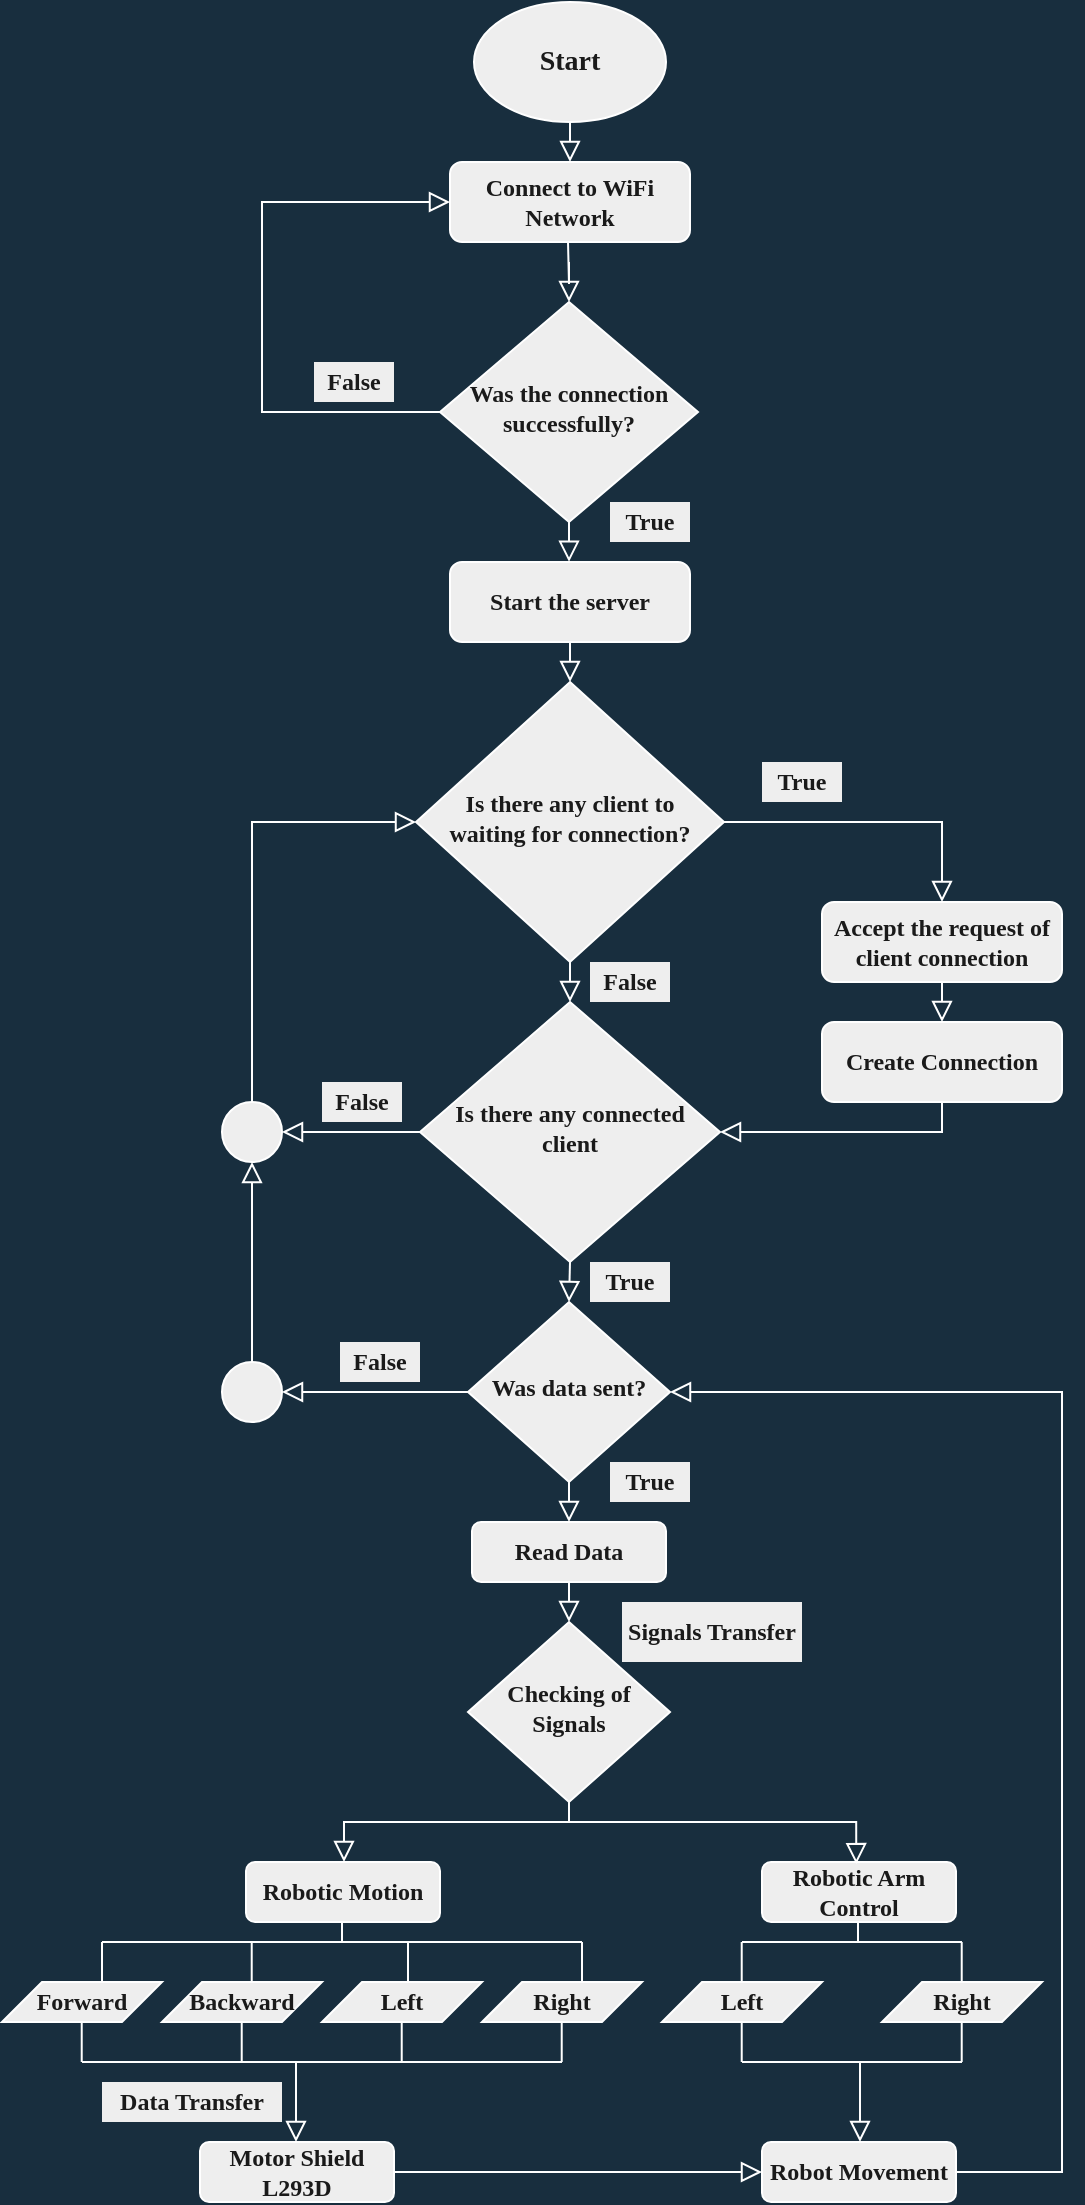 <mxfile version="13.9.9" type="device"><diagram id="C5RBs43oDa-KdzZeNtuy" name="Page-1"><mxGraphModel dx="852" dy="486" grid="1" gridSize="10" guides="1" tooltips="1" connect="1" arrows="1" fold="1" page="1" pageScale="1" pageWidth="827" pageHeight="1169" background="#182E3E" math="0" shadow="0"><root><mxCell id="WIyWlLk6GJQsqaUBKTNV-0"/><mxCell id="WIyWlLk6GJQsqaUBKTNV-1" parent="WIyWlLk6GJQsqaUBKTNV-0"/><mxCell id="WIyWlLk6GJQsqaUBKTNV-2" value="" style="rounded=0;html=1;jettySize=auto;orthogonalLoop=1;fontSize=11;endArrow=block;endFill=0;endSize=8;strokeWidth=1;shadow=0;labelBackgroundColor=none;edgeStyle=orthogonalEdgeStyle;exitX=0;exitY=0.5;exitDx=0;exitDy=0;entryX=0;entryY=0.5;entryDx=0;entryDy=0;strokeColor=#FFFFFF;fontColor=#FFFFFF;" parent="WIyWlLk6GJQsqaUBKTNV-1" source="WIyWlLk6GJQsqaUBKTNV-6" target="WIyWlLk6GJQsqaUBKTNV-3" edge="1"><mxGeometry relative="1" as="geometry"><mxPoint x="340" y="240" as="sourcePoint"/><mxPoint x="350" y="120" as="targetPoint"/><Array as="points"><mxPoint x="260" y="225"/><mxPoint x="260" y="120"/></Array></mxGeometry></mxCell><mxCell id="WIyWlLk6GJQsqaUBKTNV-3" value="&lt;font face=&quot;Times New Roman&quot;&gt;&lt;b&gt;Connect to WiFi Network&lt;/b&gt;&lt;/font&gt;" style="rounded=1;whiteSpace=wrap;html=1;fontSize=12;glass=0;strokeWidth=1;shadow=0;fillColor=#EEEEEE;strokeColor=#FFFFFF;fontColor=#1A1A1A;" parent="WIyWlLk6GJQsqaUBKTNV-1" vertex="1"><mxGeometry x="354" y="100" width="120" height="40" as="geometry"/></mxCell><mxCell id="WIyWlLk6GJQsqaUBKTNV-6" value="&lt;b&gt;&lt;font face=&quot;Times New Roman&quot;&gt;Was the connection successfully?&lt;/font&gt;&lt;/b&gt;" style="rhombus;whiteSpace=wrap;html=1;shadow=0;fontFamily=Helvetica;fontSize=12;align=center;strokeWidth=1;spacing=6;spacingTop=-4;fillColor=#EEEEEE;strokeColor=#FFFFFF;fontColor=#1A1A1A;" parent="WIyWlLk6GJQsqaUBKTNV-1" vertex="1"><mxGeometry x="349" y="170" width="129" height="110" as="geometry"/></mxCell><mxCell id="WIyWlLk6GJQsqaUBKTNV-7" value="&lt;font face=&quot;Times New Roman&quot;&gt;&lt;b&gt;Start the server&lt;/b&gt;&lt;/font&gt;" style="rounded=1;whiteSpace=wrap;html=1;fontSize=12;glass=0;strokeWidth=1;shadow=0;fillColor=#EEEEEE;strokeColor=#FFFFFF;fontColor=#1A1A1A;" parent="WIyWlLk6GJQsqaUBKTNV-1" vertex="1"><mxGeometry x="354" y="300" width="120" height="40" as="geometry"/></mxCell><mxCell id="WIyWlLk6GJQsqaUBKTNV-10" value="&lt;b&gt;&lt;font face=&quot;Times New Roman&quot;&gt;Is there any client to waiting for connection?&lt;/font&gt;&lt;/b&gt;" style="rhombus;whiteSpace=wrap;html=1;shadow=0;fontFamily=Helvetica;fontSize=12;align=center;strokeWidth=1;spacing=6;spacingTop=-4;fillColor=#EEEEEE;strokeColor=#FFFFFF;fontColor=#1A1A1A;" parent="WIyWlLk6GJQsqaUBKTNV-1" vertex="1"><mxGeometry x="337" y="360" width="154" height="140" as="geometry"/></mxCell><mxCell id="WIyWlLk6GJQsqaUBKTNV-11" value="&lt;font face=&quot;Times New Roman&quot;&gt;&lt;b&gt;Create Connection&lt;/b&gt;&lt;/font&gt;" style="rounded=1;whiteSpace=wrap;html=1;fontSize=12;glass=0;strokeWidth=1;shadow=0;fillColor=#EEEEEE;strokeColor=#FFFFFF;fontColor=#1A1A1A;" parent="WIyWlLk6GJQsqaUBKTNV-1" vertex="1"><mxGeometry x="540" y="530" width="120" height="40" as="geometry"/></mxCell><mxCell id="WIyWlLk6GJQsqaUBKTNV-12" value="&lt;font face=&quot;Times New Roman&quot;&gt;&lt;b&gt;Accept the request of client connection&lt;/b&gt;&lt;/font&gt;" style="rounded=1;whiteSpace=wrap;html=1;fontSize=12;glass=0;strokeWidth=1;shadow=0;fillColor=#EEEEEE;strokeColor=#FFFFFF;fontColor=#1A1A1A;" parent="WIyWlLk6GJQsqaUBKTNV-1" vertex="1"><mxGeometry x="540" y="470" width="120" height="40" as="geometry"/></mxCell><mxCell id="GJSqrGUB_H5C4dDaN4AC-0" value="&lt;font style=&quot;font-size: 14px&quot; face=&quot;Times New Roman&quot;&gt;&lt;b&gt;Start&lt;/b&gt;&lt;/font&gt;" style="ellipse;whiteSpace=wrap;html=1;align=center;fillColor=#EEEEEE;strokeColor=#FFFFFF;fontColor=#1A1A1A;" parent="WIyWlLk6GJQsqaUBKTNV-1" vertex="1"><mxGeometry x="366" y="20" width="96" height="60" as="geometry"/></mxCell><mxCell id="GJSqrGUB_H5C4dDaN4AC-2" value="&lt;font face=&quot;Times New Roman&quot;&gt;&lt;b&gt;False&lt;/b&gt;&lt;/font&gt;" style="text;html=1;align=center;verticalAlign=middle;whiteSpace=wrap;rounded=0;fillColor=#EEEEEE;fontColor=#1A1A1A;" parent="WIyWlLk6GJQsqaUBKTNV-1" vertex="1"><mxGeometry x="286" y="200" width="40" height="20" as="geometry"/></mxCell><mxCell id="GJSqrGUB_H5C4dDaN4AC-5" value="" style="rounded=0;html=1;jettySize=auto;orthogonalLoop=1;fontSize=11;endArrow=block;endFill=0;endSize=8;strokeWidth=1;shadow=0;labelBackgroundColor=none;edgeStyle=orthogonalEdgeStyle;exitX=0.5;exitY=1;exitDx=0;exitDy=0;entryX=0.5;entryY=0;entryDx=0;entryDy=0;strokeColor=#FFFFFF;fontColor=#FFFFFF;" parent="WIyWlLk6GJQsqaUBKTNV-1" source="GJSqrGUB_H5C4dDaN4AC-0" target="WIyWlLk6GJQsqaUBKTNV-3" edge="1"><mxGeometry relative="1" as="geometry"><mxPoint x="540" y="70" as="sourcePoint"/><mxPoint x="414" y="97" as="targetPoint"/><Array as="points"/></mxGeometry></mxCell><mxCell id="GJSqrGUB_H5C4dDaN4AC-6" value="" style="rounded=0;html=1;jettySize=auto;orthogonalLoop=1;fontSize=11;endArrow=block;endFill=0;endSize=8;strokeWidth=1;shadow=0;labelBackgroundColor=none;edgeStyle=orthogonalEdgeStyle;exitX=0.5;exitY=1;exitDx=0;exitDy=0;strokeColor=#FFFFFF;fontColor=#FFFFFF;" parent="WIyWlLk6GJQsqaUBKTNV-1" target="WIyWlLk6GJQsqaUBKTNV-6" edge="1"><mxGeometry relative="1" as="geometry"><mxPoint x="413" y="140" as="sourcePoint"/><mxPoint x="413" y="170" as="targetPoint"/></mxGeometry></mxCell><mxCell id="GJSqrGUB_H5C4dDaN4AC-12" value="" style="rounded=0;html=1;jettySize=auto;orthogonalLoop=1;fontSize=11;endArrow=block;endFill=0;endSize=8;strokeWidth=1;shadow=0;labelBackgroundColor=none;edgeStyle=orthogonalEdgeStyle;entryX=0.496;entryY=-0.002;entryDx=0;entryDy=0;exitX=0.5;exitY=1;exitDx=0;exitDy=0;entryPerimeter=0;strokeColor=#FFFFFF;fontColor=#FFFFFF;" parent="WIyWlLk6GJQsqaUBKTNV-1" source="WIyWlLk6GJQsqaUBKTNV-6" target="WIyWlLk6GJQsqaUBKTNV-7" edge="1"><mxGeometry relative="1" as="geometry"><mxPoint x="414" y="280" as="sourcePoint"/><mxPoint x="414" y="300" as="targetPoint"/><Array as="points"/></mxGeometry></mxCell><mxCell id="GJSqrGUB_H5C4dDaN4AC-14" value="&lt;font face=&quot;Times New Roman&quot;&gt;&lt;b&gt;True&lt;/b&gt;&lt;/font&gt;" style="text;html=1;align=center;verticalAlign=middle;whiteSpace=wrap;rounded=0;fontColor=#1A1A1A;fillColor=#EEEEEE;" parent="WIyWlLk6GJQsqaUBKTNV-1" vertex="1"><mxGeometry x="434" y="270" width="40" height="20" as="geometry"/></mxCell><mxCell id="GJSqrGUB_H5C4dDaN4AC-17" value="" style="rounded=0;html=1;jettySize=auto;orthogonalLoop=1;fontSize=11;endArrow=block;endFill=0;endSize=8;strokeWidth=1;shadow=0;labelBackgroundColor=none;edgeStyle=orthogonalEdgeStyle;entryX=0.496;entryY=-0.002;entryDx=0;entryDy=0;exitX=0.5;exitY=1;exitDx=0;exitDy=0;entryPerimeter=0;strokeColor=#FFFFFF;fontColor=#FFFFFF;" parent="WIyWlLk6GJQsqaUBKTNV-1" edge="1"><mxGeometry relative="1" as="geometry"><mxPoint x="414" y="340.08" as="sourcePoint"/><mxPoint x="414.02" y="360" as="targetPoint"/><Array as="points"/></mxGeometry></mxCell><mxCell id="GJSqrGUB_H5C4dDaN4AC-18" value="" style="rounded=0;html=1;jettySize=auto;orthogonalLoop=1;fontSize=11;endArrow=block;endFill=0;endSize=8;strokeWidth=1;shadow=0;labelBackgroundColor=none;edgeStyle=orthogonalEdgeStyle;entryX=0.5;entryY=0;entryDx=0;entryDy=0;exitX=1;exitY=0.5;exitDx=0;exitDy=0;strokeColor=#FFFFFF;fontColor=#FFFFFF;" parent="WIyWlLk6GJQsqaUBKTNV-1" source="WIyWlLk6GJQsqaUBKTNV-10" target="WIyWlLk6GJQsqaUBKTNV-12" edge="1"><mxGeometry relative="1" as="geometry"><mxPoint x="530" y="400" as="sourcePoint"/><mxPoint x="530.02" y="419.92" as="targetPoint"/><Array as="points"/></mxGeometry></mxCell><mxCell id="GJSqrGUB_H5C4dDaN4AC-28" value="" style="rounded=0;html=1;jettySize=auto;orthogonalLoop=1;fontSize=11;endArrow=block;endFill=0;endSize=8;strokeWidth=1;shadow=0;labelBackgroundColor=none;edgeStyle=orthogonalEdgeStyle;entryX=0.5;entryY=0;entryDx=0;entryDy=0;exitX=0.5;exitY=1;exitDx=0;exitDy=0;strokeColor=#FFFFFF;fontColor=#FFFFFF;" parent="WIyWlLk6GJQsqaUBKTNV-1" source="WIyWlLk6GJQsqaUBKTNV-12" target="WIyWlLk6GJQsqaUBKTNV-11" edge="1"><mxGeometry relative="1" as="geometry"><mxPoint x="600" y="490" as="sourcePoint"/><mxPoint x="599.66" y="500" as="targetPoint"/><Array as="points"/></mxGeometry></mxCell><mxCell id="GJSqrGUB_H5C4dDaN4AC-29" value="&lt;b&gt;&lt;font face=&quot;Times New Roman&quot;&gt;Is there any connected client&lt;/font&gt;&lt;/b&gt;" style="rhombus;whiteSpace=wrap;html=1;shadow=0;fontFamily=Helvetica;fontSize=12;align=center;strokeWidth=1;spacing=6;spacingTop=-4;fillColor=#EEEEEE;strokeColor=#FFFFFF;fontColor=#1A1A1A;" parent="WIyWlLk6GJQsqaUBKTNV-1" vertex="1"><mxGeometry x="339" y="520" width="150" height="130" as="geometry"/></mxCell><mxCell id="GJSqrGUB_H5C4dDaN4AC-32" value="" style="rounded=0;html=1;jettySize=auto;orthogonalLoop=1;fontSize=11;endArrow=block;endFill=0;endSize=8;strokeWidth=1;shadow=0;labelBackgroundColor=none;edgeStyle=orthogonalEdgeStyle;exitX=0.5;exitY=1;exitDx=0;exitDy=0;entryX=0.5;entryY=0;entryDx=0;entryDy=0;strokeColor=#FFFFFF;fontColor=#FFFFFF;" parent="WIyWlLk6GJQsqaUBKTNV-1" source="WIyWlLk6GJQsqaUBKTNV-10" target="GJSqrGUB_H5C4dDaN4AC-29" edge="1"><mxGeometry relative="1" as="geometry"><mxPoint x="410" y="510" as="sourcePoint"/><mxPoint x="414" y="510" as="targetPoint"/><Array as="points"/></mxGeometry></mxCell><mxCell id="GJSqrGUB_H5C4dDaN4AC-33" value="&lt;b&gt;&lt;font face=&quot;Times New Roman&quot;&gt;False&lt;/font&gt;&lt;/b&gt;" style="text;html=1;align=center;verticalAlign=middle;whiteSpace=wrap;rounded=0;fontColor=#1A1A1A;fillColor=#EEEEEE;" parent="WIyWlLk6GJQsqaUBKTNV-1" vertex="1"><mxGeometry x="424" y="500" width="40" height="20" as="geometry"/></mxCell><mxCell id="GJSqrGUB_H5C4dDaN4AC-34" value="" style="rounded=0;html=1;jettySize=auto;orthogonalLoop=1;fontSize=11;endArrow=block;endFill=0;endSize=8;strokeWidth=1;shadow=0;labelBackgroundColor=none;edgeStyle=orthogonalEdgeStyle;entryX=1;entryY=0.5;entryDx=0;entryDy=0;exitX=0.5;exitY=1;exitDx=0;exitDy=0;strokeColor=#FFFFFF;fontColor=#FFFFFF;" parent="WIyWlLk6GJQsqaUBKTNV-1" source="WIyWlLk6GJQsqaUBKTNV-11" target="GJSqrGUB_H5C4dDaN4AC-29" edge="1"><mxGeometry relative="1" as="geometry"><mxPoint x="540" y="570" as="sourcePoint"/><mxPoint x="649" y="590" as="targetPoint"/><Array as="points"><mxPoint x="600" y="585"/></Array></mxGeometry></mxCell><mxCell id="GJSqrGUB_H5C4dDaN4AC-35" value="&lt;b&gt;&lt;font face=&quot;Times New Roman&quot;&gt;Was data sent?&lt;/font&gt;&lt;/b&gt;" style="rhombus;whiteSpace=wrap;html=1;shadow=0;fontFamily=Helvetica;fontSize=12;align=center;strokeWidth=1;spacing=6;spacingTop=-4;fillColor=#EEEEEE;strokeColor=#FFFFFF;fontColor=#1A1A1A;" parent="WIyWlLk6GJQsqaUBKTNV-1" vertex="1"><mxGeometry x="363" y="670" width="101" height="90" as="geometry"/></mxCell><mxCell id="GJSqrGUB_H5C4dDaN4AC-37" value="&lt;font face=&quot;Times New Roman&quot;&gt;&lt;b&gt;True&lt;/b&gt;&lt;/font&gt;" style="text;html=1;align=center;verticalAlign=middle;whiteSpace=wrap;rounded=0;fontColor=#1A1A1A;fillColor=#EEEEEE;" parent="WIyWlLk6GJQsqaUBKTNV-1" vertex="1"><mxGeometry x="424" y="650" width="40" height="20" as="geometry"/></mxCell><mxCell id="GJSqrGUB_H5C4dDaN4AC-38" value="&lt;font face=&quot;Times New Roman&quot;&gt;&lt;b&gt;True&lt;/b&gt;&lt;/font&gt;" style="text;html=1;align=center;verticalAlign=middle;whiteSpace=wrap;rounded=0;fontColor=#1A1A1A;fillColor=#EEEEEE;" parent="WIyWlLk6GJQsqaUBKTNV-1" vertex="1"><mxGeometry x="434" y="750" width="40" height="20" as="geometry"/></mxCell><mxCell id="GJSqrGUB_H5C4dDaN4AC-39" value="&lt;b&gt;&lt;font face=&quot;Times New Roman&quot;&gt;False&lt;/font&gt;&lt;/b&gt;" style="text;html=1;align=center;verticalAlign=middle;whiteSpace=wrap;rounded=0;fontColor=#1A1A1A;fillColor=#EEEEEE;" parent="WIyWlLk6GJQsqaUBKTNV-1" vertex="1"><mxGeometry x="290" y="560" width="40" height="20" as="geometry"/></mxCell><mxCell id="GJSqrGUB_H5C4dDaN4AC-40" value="&lt;b&gt;&lt;font face=&quot;Times New Roman&quot;&gt;False&lt;/font&gt;&lt;/b&gt;" style="text;html=1;align=center;verticalAlign=middle;whiteSpace=wrap;rounded=0;fillColor=#EEEEEE;fontColor=#1A1A1A;" parent="WIyWlLk6GJQsqaUBKTNV-1" vertex="1"><mxGeometry x="299" y="690" width="40" height="20" as="geometry"/></mxCell><mxCell id="GJSqrGUB_H5C4dDaN4AC-41" value="&lt;font face=&quot;Times New Roman&quot;&gt;&lt;b&gt;Read Data&lt;/b&gt;&lt;/font&gt;" style="rounded=1;whiteSpace=wrap;html=1;fontSize=12;glass=0;strokeWidth=1;shadow=0;fillColor=#EEEEEE;strokeColor=#FFFFFF;fontColor=#1A1A1A;" parent="WIyWlLk6GJQsqaUBKTNV-1" vertex="1"><mxGeometry x="365" y="780" width="97" height="30" as="geometry"/></mxCell><mxCell id="GJSqrGUB_H5C4dDaN4AC-42" value="" style="ellipse;whiteSpace=wrap;html=1;aspect=fixed;fillColor=#EEEEEE;strokeColor=#FFFFFF;fontColor=#1A1A1A;" parent="WIyWlLk6GJQsqaUBKTNV-1" vertex="1"><mxGeometry x="240" y="570" width="30" height="30" as="geometry"/></mxCell><mxCell id="GJSqrGUB_H5C4dDaN4AC-43" value="" style="ellipse;whiteSpace=wrap;html=1;aspect=fixed;fillColor=#EEEEEE;strokeColor=#FFFFFF;fontColor=#1A1A1A;" parent="WIyWlLk6GJQsqaUBKTNV-1" vertex="1"><mxGeometry x="240" y="700" width="30" height="30" as="geometry"/></mxCell><mxCell id="GJSqrGUB_H5C4dDaN4AC-44" value="" style="rounded=0;html=1;jettySize=auto;orthogonalLoop=1;fontSize=11;endArrow=block;endFill=0;endSize=8;strokeWidth=1;shadow=0;labelBackgroundColor=none;edgeStyle=orthogonalEdgeStyle;entryX=1;entryY=0.5;entryDx=0;entryDy=0;exitX=0;exitY=0.5;exitDx=0;exitDy=0;strokeColor=#FFFFFF;fontColor=#FFFFFF;" parent="WIyWlLk6GJQsqaUBKTNV-1" source="GJSqrGUB_H5C4dDaN4AC-29" target="GJSqrGUB_H5C4dDaN4AC-42" edge="1"><mxGeometry relative="1" as="geometry"><mxPoint x="300" y="620" as="sourcePoint"/><mxPoint x="189" y="635" as="targetPoint"/><Array as="points"><mxPoint x="290" y="585"/><mxPoint x="290" y="585"/></Array></mxGeometry></mxCell><mxCell id="GJSqrGUB_H5C4dDaN4AC-45" value="" style="rounded=0;html=1;jettySize=auto;orthogonalLoop=1;fontSize=11;endArrow=block;endFill=0;endSize=8;strokeWidth=1;shadow=0;labelBackgroundColor=none;edgeStyle=orthogonalEdgeStyle;entryX=1;entryY=0.5;entryDx=0;entryDy=0;exitX=0;exitY=0.5;exitDx=0;exitDy=0;strokeColor=#FFFFFF;fontColor=#FFFFFF;" parent="WIyWlLk6GJQsqaUBKTNV-1" source="GJSqrGUB_H5C4dDaN4AC-35" target="GJSqrGUB_H5C4dDaN4AC-43" edge="1"><mxGeometry relative="1" as="geometry"><mxPoint x="300" y="720" as="sourcePoint"/><mxPoint x="189" y="735" as="targetPoint"/><Array as="points"><mxPoint x="290" y="715"/><mxPoint x="290" y="715"/></Array></mxGeometry></mxCell><mxCell id="GJSqrGUB_H5C4dDaN4AC-46" value="" style="rounded=0;html=1;jettySize=auto;orthogonalLoop=1;fontSize=11;endArrow=block;endFill=0;endSize=8;strokeWidth=1;shadow=0;labelBackgroundColor=none;edgeStyle=orthogonalEdgeStyle;exitX=0.5;exitY=1;exitDx=0;exitDy=0;entryX=0.5;entryY=0;entryDx=0;entryDy=0;strokeColor=#FFFFFF;fontColor=#FFFFFF;" parent="WIyWlLk6GJQsqaUBKTNV-1" source="GJSqrGUB_H5C4dDaN4AC-29" target="GJSqrGUB_H5C4dDaN4AC-35" edge="1"><mxGeometry relative="1" as="geometry"><mxPoint x="400" y="660" as="sourcePoint"/><mxPoint x="400.0" y="680" as="targetPoint"/><Array as="points"/></mxGeometry></mxCell><mxCell id="GJSqrGUB_H5C4dDaN4AC-47" value="" style="rounded=0;html=1;jettySize=auto;orthogonalLoop=1;fontSize=11;endArrow=block;endFill=0;endSize=8;strokeWidth=1;shadow=0;labelBackgroundColor=none;edgeStyle=orthogonalEdgeStyle;exitX=0.5;exitY=1;exitDx=0;exitDy=0;entryX=0.5;entryY=0;entryDx=0;entryDy=0;strokeColor=#FFFFFF;fontColor=#FFFFFF;" parent="WIyWlLk6GJQsqaUBKTNV-1" source="GJSqrGUB_H5C4dDaN4AC-35" target="GJSqrGUB_H5C4dDaN4AC-41" edge="1"><mxGeometry relative="1" as="geometry"><mxPoint x="400" y="770" as="sourcePoint"/><mxPoint x="400.0" y="790" as="targetPoint"/><Array as="points"/></mxGeometry></mxCell><mxCell id="GJSqrGUB_H5C4dDaN4AC-48" value="" style="rounded=0;html=1;jettySize=auto;orthogonalLoop=1;fontSize=11;endArrow=block;endFill=0;endSize=8;strokeWidth=1;shadow=0;labelBackgroundColor=none;edgeStyle=orthogonalEdgeStyle;exitX=0.5;exitY=0;exitDx=0;exitDy=0;entryX=0.5;entryY=1;entryDx=0;entryDy=0;strokeColor=#FFFFFF;fontColor=#FFFFFF;" parent="WIyWlLk6GJQsqaUBKTNV-1" source="GJSqrGUB_H5C4dDaN4AC-43" target="GJSqrGUB_H5C4dDaN4AC-42" edge="1"><mxGeometry relative="1" as="geometry"><mxPoint x="270" y="640" as="sourcePoint"/><mxPoint x="270.0" y="660" as="targetPoint"/><Array as="points"/></mxGeometry></mxCell><mxCell id="GJSqrGUB_H5C4dDaN4AC-49" value="" style="rounded=0;html=1;jettySize=auto;orthogonalLoop=1;fontSize=11;endArrow=block;endFill=0;endSize=8;strokeWidth=1;shadow=0;labelBackgroundColor=none;edgeStyle=orthogonalEdgeStyle;exitX=0.5;exitY=0;exitDx=0;exitDy=0;entryX=0;entryY=0.5;entryDx=0;entryDy=0;strokeColor=#FFFFFF;fontColor=#FFFFFF;" parent="WIyWlLk6GJQsqaUBKTNV-1" source="GJSqrGUB_H5C4dDaN4AC-42" target="WIyWlLk6GJQsqaUBKTNV-10" edge="1"><mxGeometry relative="1" as="geometry"><mxPoint x="290" y="490" as="sourcePoint"/><mxPoint x="290.0" y="510" as="targetPoint"/><Array as="points"/></mxGeometry></mxCell><mxCell id="GJSqrGUB_H5C4dDaN4AC-50" value="&lt;b&gt;&lt;font face=&quot;Times New Roman&quot;&gt;Checking of Signals&lt;/font&gt;&lt;/b&gt;" style="rhombus;whiteSpace=wrap;html=1;shadow=0;fontFamily=Helvetica;fontSize=12;align=center;strokeWidth=1;spacing=6;spacingTop=-4;fillColor=#EEEEEE;strokeColor=#FFFFFF;fontColor=#1A1A1A;" parent="WIyWlLk6GJQsqaUBKTNV-1" vertex="1"><mxGeometry x="363" y="830" width="101" height="90" as="geometry"/></mxCell><mxCell id="GJSqrGUB_H5C4dDaN4AC-51" value="&lt;font face=&quot;Times New Roman&quot;&gt;&lt;b&gt;Robotic Motion&lt;/b&gt;&lt;/font&gt;" style="rounded=1;whiteSpace=wrap;html=1;fontSize=12;glass=0;strokeWidth=1;shadow=0;fillColor=#EEEEEE;strokeColor=#FFFFFF;fontColor=#1A1A1A;" parent="WIyWlLk6GJQsqaUBKTNV-1" vertex="1"><mxGeometry x="252" y="950" width="97" height="30" as="geometry"/></mxCell><mxCell id="GJSqrGUB_H5C4dDaN4AC-52" value="&lt;font face=&quot;Times New Roman&quot;&gt;&lt;b&gt;Robotic Arm Control&lt;/b&gt;&lt;/font&gt;" style="rounded=1;whiteSpace=wrap;html=1;fontSize=12;glass=0;strokeWidth=1;shadow=0;fillColor=#EEEEEE;strokeColor=#FFFFFF;fontColor=#1A1A1A;" parent="WIyWlLk6GJQsqaUBKTNV-1" vertex="1"><mxGeometry x="510" y="950" width="97" height="30" as="geometry"/></mxCell><mxCell id="GJSqrGUB_H5C4dDaN4AC-54" value="&lt;font face=&quot;Times New Roman&quot;&gt;&lt;b&gt;Forward&lt;/b&gt;&lt;/font&gt;" style="shape=parallelogram;perimeter=parallelogramPerimeter;whiteSpace=wrap;html=1;fixedSize=1;fillColor=#EEEEEE;strokeColor=#FFFFFF;fontColor=#1A1A1A;" parent="WIyWlLk6GJQsqaUBKTNV-1" vertex="1"><mxGeometry x="130" y="1010" width="80" height="20" as="geometry"/></mxCell><mxCell id="GJSqrGUB_H5C4dDaN4AC-55" value="&lt;font face=&quot;Times New Roman&quot;&gt;&lt;b&gt;Backward&lt;/b&gt;&lt;/font&gt;" style="shape=parallelogram;perimeter=parallelogramPerimeter;whiteSpace=wrap;html=1;fixedSize=1;fillColor=#EEEEEE;strokeColor=#FFFFFF;fontColor=#1A1A1A;" parent="WIyWlLk6GJQsqaUBKTNV-1" vertex="1"><mxGeometry x="210" y="1010" width="80" height="20" as="geometry"/></mxCell><mxCell id="GJSqrGUB_H5C4dDaN4AC-56" value="&lt;font face=&quot;Times New Roman&quot;&gt;&lt;b&gt;Left&lt;/b&gt;&lt;/font&gt;" style="shape=parallelogram;perimeter=parallelogramPerimeter;whiteSpace=wrap;html=1;fixedSize=1;fillColor=#EEEEEE;strokeColor=#FFFFFF;fontColor=#1A1A1A;" parent="WIyWlLk6GJQsqaUBKTNV-1" vertex="1"><mxGeometry x="290" y="1010" width="80" height="20" as="geometry"/></mxCell><mxCell id="GJSqrGUB_H5C4dDaN4AC-57" value="&lt;font face=&quot;Times New Roman&quot;&gt;&lt;b&gt;Right&lt;/b&gt;&lt;/font&gt;" style="shape=parallelogram;perimeter=parallelogramPerimeter;whiteSpace=wrap;html=1;fixedSize=1;fillColor=#EEEEEE;strokeColor=#FFFFFF;fontColor=#1A1A1A;" parent="WIyWlLk6GJQsqaUBKTNV-1" vertex="1"><mxGeometry x="370" y="1010" width="80" height="20" as="geometry"/></mxCell><mxCell id="GJSqrGUB_H5C4dDaN4AC-58" value="&lt;font face=&quot;Times New Roman&quot;&gt;&lt;b&gt;Left&lt;/b&gt;&lt;/font&gt;" style="shape=parallelogram;perimeter=parallelogramPerimeter;whiteSpace=wrap;html=1;fixedSize=1;fillColor=#EEEEEE;strokeColor=#FFFFFF;fontColor=#1A1A1A;" parent="WIyWlLk6GJQsqaUBKTNV-1" vertex="1"><mxGeometry x="460" y="1010" width="80" height="20" as="geometry"/></mxCell><mxCell id="GJSqrGUB_H5C4dDaN4AC-59" value="&lt;font face=&quot;Times New Roman&quot;&gt;&lt;b&gt;Right&lt;/b&gt;&lt;/font&gt;" style="shape=parallelogram;perimeter=parallelogramPerimeter;whiteSpace=wrap;html=1;fixedSize=1;fillColor=#EEEEEE;strokeColor=#FFFFFF;fontColor=#1A1A1A;" parent="WIyWlLk6GJQsqaUBKTNV-1" vertex="1"><mxGeometry x="570" y="1010" width="80" height="20" as="geometry"/></mxCell><mxCell id="GJSqrGUB_H5C4dDaN4AC-61" value="" style="rounded=0;html=1;jettySize=auto;orthogonalLoop=1;fontSize=11;endArrow=block;endFill=0;endSize=8;strokeWidth=1;shadow=0;labelBackgroundColor=none;edgeStyle=orthogonalEdgeStyle;exitX=0.5;exitY=1;exitDx=0;exitDy=0;entryX=0.5;entryY=0;entryDx=0;entryDy=0;strokeColor=#FFFFFF;fontColor=#FFFFFF;" parent="WIyWlLk6GJQsqaUBKTNV-1" source="GJSqrGUB_H5C4dDaN4AC-41" target="GJSqrGUB_H5C4dDaN4AC-50" edge="1"><mxGeometry relative="1" as="geometry"><mxPoint x="440" y="830" as="sourcePoint"/><mxPoint x="440" y="850" as="targetPoint"/><Array as="points"/></mxGeometry></mxCell><mxCell id="GJSqrGUB_H5C4dDaN4AC-62" value="&lt;font face=&quot;Times New Roman&quot;&gt;&lt;b&gt;Signals Transfer&lt;/b&gt;&lt;/font&gt;" style="text;html=1;align=center;verticalAlign=middle;whiteSpace=wrap;rounded=0;fontColor=#1A1A1A;fillColor=#EEEEEE;" parent="WIyWlLk6GJQsqaUBKTNV-1" vertex="1"><mxGeometry x="440" y="820" width="90" height="30" as="geometry"/></mxCell><mxCell id="GJSqrGUB_H5C4dDaN4AC-63" value="&lt;font face=&quot;Times New Roman&quot;&gt;&lt;b&gt;Motor Shield&lt;br&gt;L293D&lt;br&gt;&lt;/b&gt;&lt;/font&gt;" style="rounded=1;whiteSpace=wrap;html=1;fontSize=12;glass=0;strokeWidth=1;shadow=0;fillColor=#EEEEEE;strokeColor=#FFFFFF;fontColor=#1A1A1A;" parent="WIyWlLk6GJQsqaUBKTNV-1" vertex="1"><mxGeometry x="229" y="1090" width="97" height="30" as="geometry"/></mxCell><mxCell id="GJSqrGUB_H5C4dDaN4AC-64" value="&lt;font face=&quot;Times New Roman&quot;&gt;&lt;b&gt;Robot Movement&lt;/b&gt;&lt;/font&gt;" style="rounded=1;whiteSpace=wrap;html=1;fontSize=12;glass=0;strokeWidth=1;shadow=0;fillColor=#EEEEEE;strokeColor=#FFFFFF;fontColor=#1A1A1A;" parent="WIyWlLk6GJQsqaUBKTNV-1" vertex="1"><mxGeometry x="510" y="1090" width="97" height="30" as="geometry"/></mxCell><mxCell id="GJSqrGUB_H5C4dDaN4AC-66" value="" style="rounded=0;html=1;jettySize=auto;orthogonalLoop=1;fontSize=11;endArrow=block;endFill=0;endSize=8;strokeWidth=1;shadow=0;labelBackgroundColor=none;edgeStyle=orthogonalEdgeStyle;entryX=0;entryY=0.5;entryDx=0;entryDy=0;exitX=1;exitY=0.5;exitDx=0;exitDy=0;strokeColor=#FFFFFF;fontColor=#FFFFFF;" parent="WIyWlLk6GJQsqaUBKTNV-1" source="GJSqrGUB_H5C4dDaN4AC-63" target="GJSqrGUB_H5C4dDaN4AC-64" edge="1"><mxGeometry relative="1" as="geometry"><mxPoint x="350" y="1070" as="sourcePoint"/><mxPoint x="257" y="1070" as="targetPoint"/><Array as="points"><mxPoint x="410" y="1105"/><mxPoint x="410" y="1105"/></Array></mxGeometry></mxCell><mxCell id="GJSqrGUB_H5C4dDaN4AC-67" value="" style="rounded=0;html=1;jettySize=auto;orthogonalLoop=1;fontSize=11;endArrow=block;endFill=0;endSize=8;strokeWidth=1;shadow=0;labelBackgroundColor=none;edgeStyle=orthogonalEdgeStyle;exitX=1;exitY=0.5;exitDx=0;exitDy=0;entryX=1;entryY=0.5;entryDx=0;entryDy=0;strokeColor=#FFFFFF;fontColor=#FFFFFF;" parent="WIyWlLk6GJQsqaUBKTNV-1" source="GJSqrGUB_H5C4dDaN4AC-64" target="GJSqrGUB_H5C4dDaN4AC-35" edge="1"><mxGeometry relative="1" as="geometry"><mxPoint x="660" y="940" as="sourcePoint"/><mxPoint x="510" y="740" as="targetPoint"/><Array as="points"><mxPoint x="660" y="1105"/><mxPoint x="660" y="715"/></Array></mxGeometry></mxCell><mxCell id="GJSqrGUB_H5C4dDaN4AC-68" value="&lt;font face=&quot;Times New Roman&quot;&gt;&lt;b&gt;Data Transfer&lt;/b&gt;&lt;/font&gt;" style="text;html=1;align=center;verticalAlign=middle;whiteSpace=wrap;rounded=0;fontColor=#1A1A1A;fillColor=#EEEEEE;" parent="WIyWlLk6GJQsqaUBKTNV-1" vertex="1"><mxGeometry x="180" y="1060" width="90" height="20" as="geometry"/></mxCell><mxCell id="GJSqrGUB_H5C4dDaN4AC-76" value="" style="rounded=0;html=1;jettySize=auto;orthogonalLoop=1;fontSize=11;endArrow=block;endFill=0;endSize=8;strokeWidth=1;shadow=0;labelBackgroundColor=none;edgeStyle=orthogonalEdgeStyle;entryX=0.486;entryY=0.035;entryDx=0;entryDy=0;exitX=0.5;exitY=1;exitDx=0;exitDy=0;entryPerimeter=0;strokeColor=#FFFFFF;fontColor=#FFFFFF;" parent="WIyWlLk6GJQsqaUBKTNV-1" source="GJSqrGUB_H5C4dDaN4AC-50" target="GJSqrGUB_H5C4dDaN4AC-52" edge="1"><mxGeometry relative="1" as="geometry"><mxPoint x="330" y="920" as="sourcePoint"/><mxPoint x="514" y="920" as="targetPoint"/><Array as="points"><mxPoint x="414" y="930"/><mxPoint x="557" y="930"/></Array></mxGeometry></mxCell><mxCell id="GJSqrGUB_H5C4dDaN4AC-77" value="" style="rounded=0;html=1;jettySize=auto;orthogonalLoop=1;fontSize=11;endArrow=block;endFill=0;endSize=8;strokeWidth=1;shadow=0;labelBackgroundColor=none;edgeStyle=orthogonalEdgeStyle;strokeColor=#FFFFFF;fontColor=#FFFFFF;" parent="WIyWlLk6GJQsqaUBKTNV-1" target="GJSqrGUB_H5C4dDaN4AC-51" edge="1"><mxGeometry relative="1" as="geometry"><mxPoint x="420" y="930" as="sourcePoint"/><mxPoint x="298" y="940" as="targetPoint"/><Array as="points"><mxPoint x="301" y="930"/></Array></mxGeometry></mxCell><mxCell id="GJSqrGUB_H5C4dDaN4AC-79" value="" style="endArrow=none;html=1;strokeColor=#FFFFFF;fontColor=#FFFFFF;labelBackgroundColor=#182E3E;" parent="WIyWlLk6GJQsqaUBKTNV-1" edge="1"><mxGeometry width="50" height="50" relative="1" as="geometry"><mxPoint x="180" y="990" as="sourcePoint"/><mxPoint x="420" y="990" as="targetPoint"/></mxGeometry></mxCell><mxCell id="GJSqrGUB_H5C4dDaN4AC-80" value="" style="endArrow=none;html=1;strokeColor=#FFFFFF;fontColor=#FFFFFF;labelBackgroundColor=#182E3E;" parent="WIyWlLk6GJQsqaUBKTNV-1" edge="1"><mxGeometry width="50" height="50" relative="1" as="geometry"><mxPoint x="300" y="990" as="sourcePoint"/><mxPoint x="300" y="980" as="targetPoint"/></mxGeometry></mxCell><mxCell id="GJSqrGUB_H5C4dDaN4AC-81" value="" style="endArrow=none;html=1;strokeColor=#FFFFFF;fontColor=#FFFFFF;labelBackgroundColor=#182E3E;" parent="WIyWlLk6GJQsqaUBKTNV-1" edge="1"><mxGeometry width="50" height="50" relative="1" as="geometry"><mxPoint x="333" y="1010" as="sourcePoint"/><mxPoint x="333" y="990" as="targetPoint"/></mxGeometry></mxCell><mxCell id="GJSqrGUB_H5C4dDaN4AC-82" value="" style="endArrow=none;html=1;strokeColor=#FFFFFF;fontColor=#FFFFFF;labelBackgroundColor=#182E3E;" parent="WIyWlLk6GJQsqaUBKTNV-1" edge="1"><mxGeometry width="50" height="50" relative="1" as="geometry"><mxPoint x="254.86" y="1010" as="sourcePoint"/><mxPoint x="254.86" y="990" as="targetPoint"/></mxGeometry></mxCell><mxCell id="GJSqrGUB_H5C4dDaN4AC-83" value="" style="endArrow=none;html=1;strokeColor=#FFFFFF;fontColor=#FFFFFF;labelBackgroundColor=#182E3E;" parent="WIyWlLk6GJQsqaUBKTNV-1" edge="1"><mxGeometry width="50" height="50" relative="1" as="geometry"><mxPoint x="180" y="1010" as="sourcePoint"/><mxPoint x="180" y="990" as="targetPoint"/></mxGeometry></mxCell><mxCell id="GJSqrGUB_H5C4dDaN4AC-84" value="" style="endArrow=none;html=1;strokeColor=#FFFFFF;fontColor=#FFFFFF;labelBackgroundColor=#182E3E;" parent="WIyWlLk6GJQsqaUBKTNV-1" edge="1"><mxGeometry width="50" height="50" relative="1" as="geometry"><mxPoint x="420" y="1010" as="sourcePoint"/><mxPoint x="420" y="990" as="targetPoint"/></mxGeometry></mxCell><mxCell id="GJSqrGUB_H5C4dDaN4AC-85" value="" style="endArrow=none;html=1;strokeColor=#FFFFFF;fontColor=#FFFFFF;labelBackgroundColor=#182E3E;" parent="WIyWlLk6GJQsqaUBKTNV-1" edge="1"><mxGeometry width="50" height="50" relative="1" as="geometry"><mxPoint x="499.86" y="1010" as="sourcePoint"/><mxPoint x="499.86" y="990" as="targetPoint"/></mxGeometry></mxCell><mxCell id="GJSqrGUB_H5C4dDaN4AC-86" value="" style="endArrow=none;html=1;strokeColor=#FFFFFF;fontColor=#FFFFFF;labelBackgroundColor=#182E3E;" parent="WIyWlLk6GJQsqaUBKTNV-1" edge="1"><mxGeometry width="50" height="50" relative="1" as="geometry"><mxPoint x="609.86" y="1010" as="sourcePoint"/><mxPoint x="609.86" y="990" as="targetPoint"/></mxGeometry></mxCell><mxCell id="GJSqrGUB_H5C4dDaN4AC-87" value="" style="endArrow=none;html=1;strokeColor=#FFFFFF;fontColor=#FFFFFF;labelBackgroundColor=#182E3E;" parent="WIyWlLk6GJQsqaUBKTNV-1" edge="1"><mxGeometry width="50" height="50" relative="1" as="geometry"><mxPoint x="499.86" y="1050" as="sourcePoint"/><mxPoint x="499.86" y="1030" as="targetPoint"/></mxGeometry></mxCell><mxCell id="GJSqrGUB_H5C4dDaN4AC-88" value="" style="endArrow=none;html=1;strokeColor=#FFFFFF;fontColor=#FFFFFF;labelBackgroundColor=#182E3E;" parent="WIyWlLk6GJQsqaUBKTNV-1" edge="1"><mxGeometry width="50" height="50" relative="1" as="geometry"><mxPoint x="609.86" y="1050" as="sourcePoint"/><mxPoint x="609.86" y="1030" as="targetPoint"/></mxGeometry></mxCell><mxCell id="GJSqrGUB_H5C4dDaN4AC-89" value="" style="endArrow=none;html=1;strokeColor=#FFFFFF;fontColor=#FFFFFF;labelBackgroundColor=#182E3E;" parent="WIyWlLk6GJQsqaUBKTNV-1" edge="1"><mxGeometry width="50" height="50" relative="1" as="geometry"><mxPoint x="409.86" y="1050" as="sourcePoint"/><mxPoint x="409.86" y="1030" as="targetPoint"/></mxGeometry></mxCell><mxCell id="GJSqrGUB_H5C4dDaN4AC-90" value="" style="endArrow=none;html=1;strokeColor=#FFFFFF;fontColor=#FFFFFF;labelBackgroundColor=#182E3E;" parent="WIyWlLk6GJQsqaUBKTNV-1" edge="1"><mxGeometry width="50" height="50" relative="1" as="geometry"><mxPoint x="329.86" y="1050" as="sourcePoint"/><mxPoint x="329.86" y="1030" as="targetPoint"/></mxGeometry></mxCell><mxCell id="GJSqrGUB_H5C4dDaN4AC-91" value="" style="endArrow=none;html=1;strokeColor=#FFFFFF;fontColor=#FFFFFF;labelBackgroundColor=#182E3E;" parent="WIyWlLk6GJQsqaUBKTNV-1" edge="1"><mxGeometry width="50" height="50" relative="1" as="geometry"><mxPoint x="249.86" y="1050" as="sourcePoint"/><mxPoint x="249.86" y="1030" as="targetPoint"/></mxGeometry></mxCell><mxCell id="GJSqrGUB_H5C4dDaN4AC-92" value="" style="endArrow=none;html=1;strokeColor=#FFFFFF;fontColor=#FFFFFF;labelBackgroundColor=#182E3E;" parent="WIyWlLk6GJQsqaUBKTNV-1" edge="1"><mxGeometry width="50" height="50" relative="1" as="geometry"><mxPoint x="169.86" y="1050" as="sourcePoint"/><mxPoint x="169.86" y="1030" as="targetPoint"/></mxGeometry></mxCell><mxCell id="GJSqrGUB_H5C4dDaN4AC-93" value="" style="endArrow=none;html=1;strokeColor=#FFFFFF;fontColor=#FFFFFF;labelBackgroundColor=#182E3E;" parent="WIyWlLk6GJQsqaUBKTNV-1" edge="1"><mxGeometry width="50" height="50" relative="1" as="geometry"><mxPoint x="170" y="1050" as="sourcePoint"/><mxPoint x="410" y="1050" as="targetPoint"/></mxGeometry></mxCell><mxCell id="GJSqrGUB_H5C4dDaN4AC-94" value="" style="endArrow=none;html=1;strokeColor=#FFFFFF;fontColor=#FFFFFF;labelBackgroundColor=#182E3E;" parent="WIyWlLk6GJQsqaUBKTNV-1" edge="1"><mxGeometry width="50" height="50" relative="1" as="geometry"><mxPoint x="500" y="990" as="sourcePoint"/><mxPoint x="610" y="990" as="targetPoint"/></mxGeometry></mxCell><mxCell id="GJSqrGUB_H5C4dDaN4AC-95" value="" style="endArrow=none;html=1;strokeColor=#FFFFFF;fontColor=#FFFFFF;labelBackgroundColor=#182E3E;" parent="WIyWlLk6GJQsqaUBKTNV-1" edge="1"><mxGeometry width="50" height="50" relative="1" as="geometry"><mxPoint x="500" y="1050" as="sourcePoint"/><mxPoint x="610" y="1050" as="targetPoint"/></mxGeometry></mxCell><mxCell id="GJSqrGUB_H5C4dDaN4AC-96" value="" style="endArrow=none;html=1;strokeColor=#FFFFFF;fontColor=#FFFFFF;labelBackgroundColor=#182E3E;" parent="WIyWlLk6GJQsqaUBKTNV-1" edge="1"><mxGeometry width="50" height="50" relative="1" as="geometry"><mxPoint x="558" y="990" as="sourcePoint"/><mxPoint x="558" y="980" as="targetPoint"/></mxGeometry></mxCell><mxCell id="GJSqrGUB_H5C4dDaN4AC-98" value="" style="rounded=0;html=1;jettySize=auto;orthogonalLoop=1;fontSize=11;endArrow=block;endFill=0;endSize=8;strokeWidth=1;shadow=0;labelBackgroundColor=none;edgeStyle=orthogonalEdgeStyle;strokeColor=#FFFFFF;fontColor=#FFFFFF;" parent="WIyWlLk6GJQsqaUBKTNV-1" edge="1"><mxGeometry relative="1" as="geometry"><mxPoint x="278" y="1050" as="sourcePoint"/><mxPoint x="277" y="1090" as="targetPoint"/><Array as="points"><mxPoint x="277" y="1050"/><mxPoint x="277" y="1070"/><mxPoint x="277" y="1070"/></Array></mxGeometry></mxCell><mxCell id="GJSqrGUB_H5C4dDaN4AC-99" value="" style="rounded=0;html=1;jettySize=auto;orthogonalLoop=1;fontSize=11;endArrow=block;endFill=0;endSize=8;strokeWidth=1;shadow=0;labelBackgroundColor=none;edgeStyle=orthogonalEdgeStyle;strokeColor=#FFFFFF;fontColor=#FFFFFF;" parent="WIyWlLk6GJQsqaUBKTNV-1" edge="1"><mxGeometry relative="1" as="geometry"><mxPoint x="559" y="1050" as="sourcePoint"/><mxPoint x="559" y="1090" as="targetPoint"/><Array as="points"><mxPoint x="559" y="1070"/><mxPoint x="559" y="1070"/></Array></mxGeometry></mxCell><mxCell id="GJSqrGUB_H5C4dDaN4AC-100" value="&lt;font face=&quot;Times New Roman&quot;&gt;&lt;b&gt;True&lt;/b&gt;&lt;/font&gt;" style="text;html=1;align=center;verticalAlign=middle;whiteSpace=wrap;rounded=0;fontColor=#1A1A1A;fillColor=#EEEEEE;" parent="WIyWlLk6GJQsqaUBKTNV-1" vertex="1"><mxGeometry x="510" y="400" width="40" height="20" as="geometry"/></mxCell></root></mxGraphModel></diagram></mxfile>